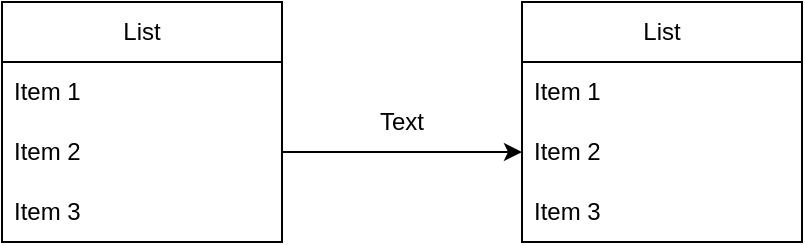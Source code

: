 <mxfile version="24.2.7" type="github">
  <diagram name="Page-1" id="LdbcUFC1tRVgujnVX4Xb">
    <mxGraphModel dx="759" dy="410" grid="1" gridSize="10" guides="1" tooltips="1" connect="1" arrows="1" fold="1" page="1" pageScale="1" pageWidth="850" pageHeight="1100" math="0" shadow="0">
      <root>
        <mxCell id="0" />
        <mxCell id="1" parent="0" />
        <mxCell id="Ls-SHakYHyXTyBNyHONt-1" value="List" style="swimlane;fontStyle=0;childLayout=stackLayout;horizontal=1;startSize=30;horizontalStack=0;resizeParent=1;resizeParentMax=0;resizeLast=0;collapsible=1;marginBottom=0;whiteSpace=wrap;html=1;" vertex="1" parent="1">
          <mxGeometry x="440" y="120" width="140" height="120" as="geometry" />
        </mxCell>
        <mxCell id="Ls-SHakYHyXTyBNyHONt-2" value="Item 1" style="text;strokeColor=none;fillColor=none;align=left;verticalAlign=middle;spacingLeft=4;spacingRight=4;overflow=hidden;points=[[0,0.5],[1,0.5]];portConstraint=eastwest;rotatable=0;whiteSpace=wrap;html=1;" vertex="1" parent="Ls-SHakYHyXTyBNyHONt-1">
          <mxGeometry y="30" width="140" height="30" as="geometry" />
        </mxCell>
        <mxCell id="Ls-SHakYHyXTyBNyHONt-3" value="Item 2" style="text;strokeColor=none;fillColor=none;align=left;verticalAlign=middle;spacingLeft=4;spacingRight=4;overflow=hidden;points=[[0,0.5],[1,0.5]];portConstraint=eastwest;rotatable=0;whiteSpace=wrap;html=1;" vertex="1" parent="Ls-SHakYHyXTyBNyHONt-1">
          <mxGeometry y="60" width="140" height="30" as="geometry" />
        </mxCell>
        <mxCell id="Ls-SHakYHyXTyBNyHONt-4" value="Item 3" style="text;strokeColor=none;fillColor=none;align=left;verticalAlign=middle;spacingLeft=4;spacingRight=4;overflow=hidden;points=[[0,0.5],[1,0.5]];portConstraint=eastwest;rotatable=0;whiteSpace=wrap;html=1;" vertex="1" parent="Ls-SHakYHyXTyBNyHONt-1">
          <mxGeometry y="90" width="140" height="30" as="geometry" />
        </mxCell>
        <mxCell id="Ls-SHakYHyXTyBNyHONt-5" value="List" style="swimlane;fontStyle=0;childLayout=stackLayout;horizontal=1;startSize=30;horizontalStack=0;resizeParent=1;resizeParentMax=0;resizeLast=0;collapsible=1;marginBottom=0;whiteSpace=wrap;html=1;" vertex="1" parent="1">
          <mxGeometry x="180" y="120" width="140" height="120" as="geometry" />
        </mxCell>
        <mxCell id="Ls-SHakYHyXTyBNyHONt-6" value="Item 1" style="text;strokeColor=none;fillColor=none;align=left;verticalAlign=middle;spacingLeft=4;spacingRight=4;overflow=hidden;points=[[0,0.5],[1,0.5]];portConstraint=eastwest;rotatable=0;whiteSpace=wrap;html=1;" vertex="1" parent="Ls-SHakYHyXTyBNyHONt-5">
          <mxGeometry y="30" width="140" height="30" as="geometry" />
        </mxCell>
        <mxCell id="Ls-SHakYHyXTyBNyHONt-10" style="edgeStyle=orthogonalEdgeStyle;rounded=0;orthogonalLoop=1;jettySize=auto;html=1;exitX=1;exitY=0.5;exitDx=0;exitDy=0;" edge="1" parent="Ls-SHakYHyXTyBNyHONt-5" source="Ls-SHakYHyXTyBNyHONt-7">
          <mxGeometry relative="1" as="geometry">
            <mxPoint x="260" y="75" as="targetPoint" />
          </mxGeometry>
        </mxCell>
        <mxCell id="Ls-SHakYHyXTyBNyHONt-7" value="Item 2" style="text;strokeColor=none;fillColor=none;align=left;verticalAlign=middle;spacingLeft=4;spacingRight=4;overflow=hidden;points=[[0,0.5],[1,0.5]];portConstraint=eastwest;rotatable=0;whiteSpace=wrap;html=1;" vertex="1" parent="Ls-SHakYHyXTyBNyHONt-5">
          <mxGeometry y="60" width="140" height="30" as="geometry" />
        </mxCell>
        <mxCell id="Ls-SHakYHyXTyBNyHONt-8" value="Item 3" style="text;strokeColor=none;fillColor=none;align=left;verticalAlign=middle;spacingLeft=4;spacingRight=4;overflow=hidden;points=[[0,0.5],[1,0.5]];portConstraint=eastwest;rotatable=0;whiteSpace=wrap;html=1;" vertex="1" parent="Ls-SHakYHyXTyBNyHONt-5">
          <mxGeometry y="90" width="140" height="30" as="geometry" />
        </mxCell>
        <mxCell id="Ls-SHakYHyXTyBNyHONt-11" value="Text" style="text;html=1;align=center;verticalAlign=middle;whiteSpace=wrap;rounded=0;" vertex="1" parent="1">
          <mxGeometry x="350" y="165" width="60" height="30" as="geometry" />
        </mxCell>
      </root>
    </mxGraphModel>
  </diagram>
</mxfile>
